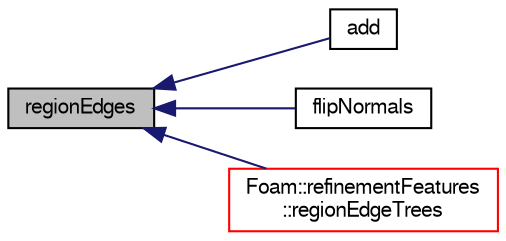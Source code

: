 digraph "regionEdges"
{
  bgcolor="transparent";
  edge [fontname="FreeSans",fontsize="10",labelfontname="FreeSans",labelfontsize="10"];
  node [fontname="FreeSans",fontsize="10",shape=record];
  rankdir="LR";
  Node793 [label="regionEdges",height=0.2,width=0.4,color="black", fillcolor="grey75", style="filled", fontcolor="black"];
  Node793 -> Node794 [dir="back",color="midnightblue",fontsize="10",style="solid",fontname="FreeSans"];
  Node794 [label="add",height=0.2,width=0.4,color="black",URL="$a21786.html#af07e0aa40a7a71b92a74dd6b77a44ad3",tooltip="Add extendedEdgeMesh. No filtering of duplicates. "];
  Node793 -> Node795 [dir="back",color="midnightblue",fontsize="10",style="solid",fontname="FreeSans"];
  Node795 [label="flipNormals",height=0.2,width=0.4,color="black",URL="$a21786.html#ace7a4ec5b5de12179b1d4194ea408066",tooltip="Flip normals. All concave become convex, all internal external. "];
  Node793 -> Node796 [dir="back",color="midnightblue",fontsize="10",style="solid",fontname="FreeSans"];
  Node796 [label="Foam::refinementFeatures\l::regionEdgeTrees",height=0.2,width=0.4,color="red",URL="$a24682.html#a8b10e1c25153aef632c6fea885ce9bf0"];
}

